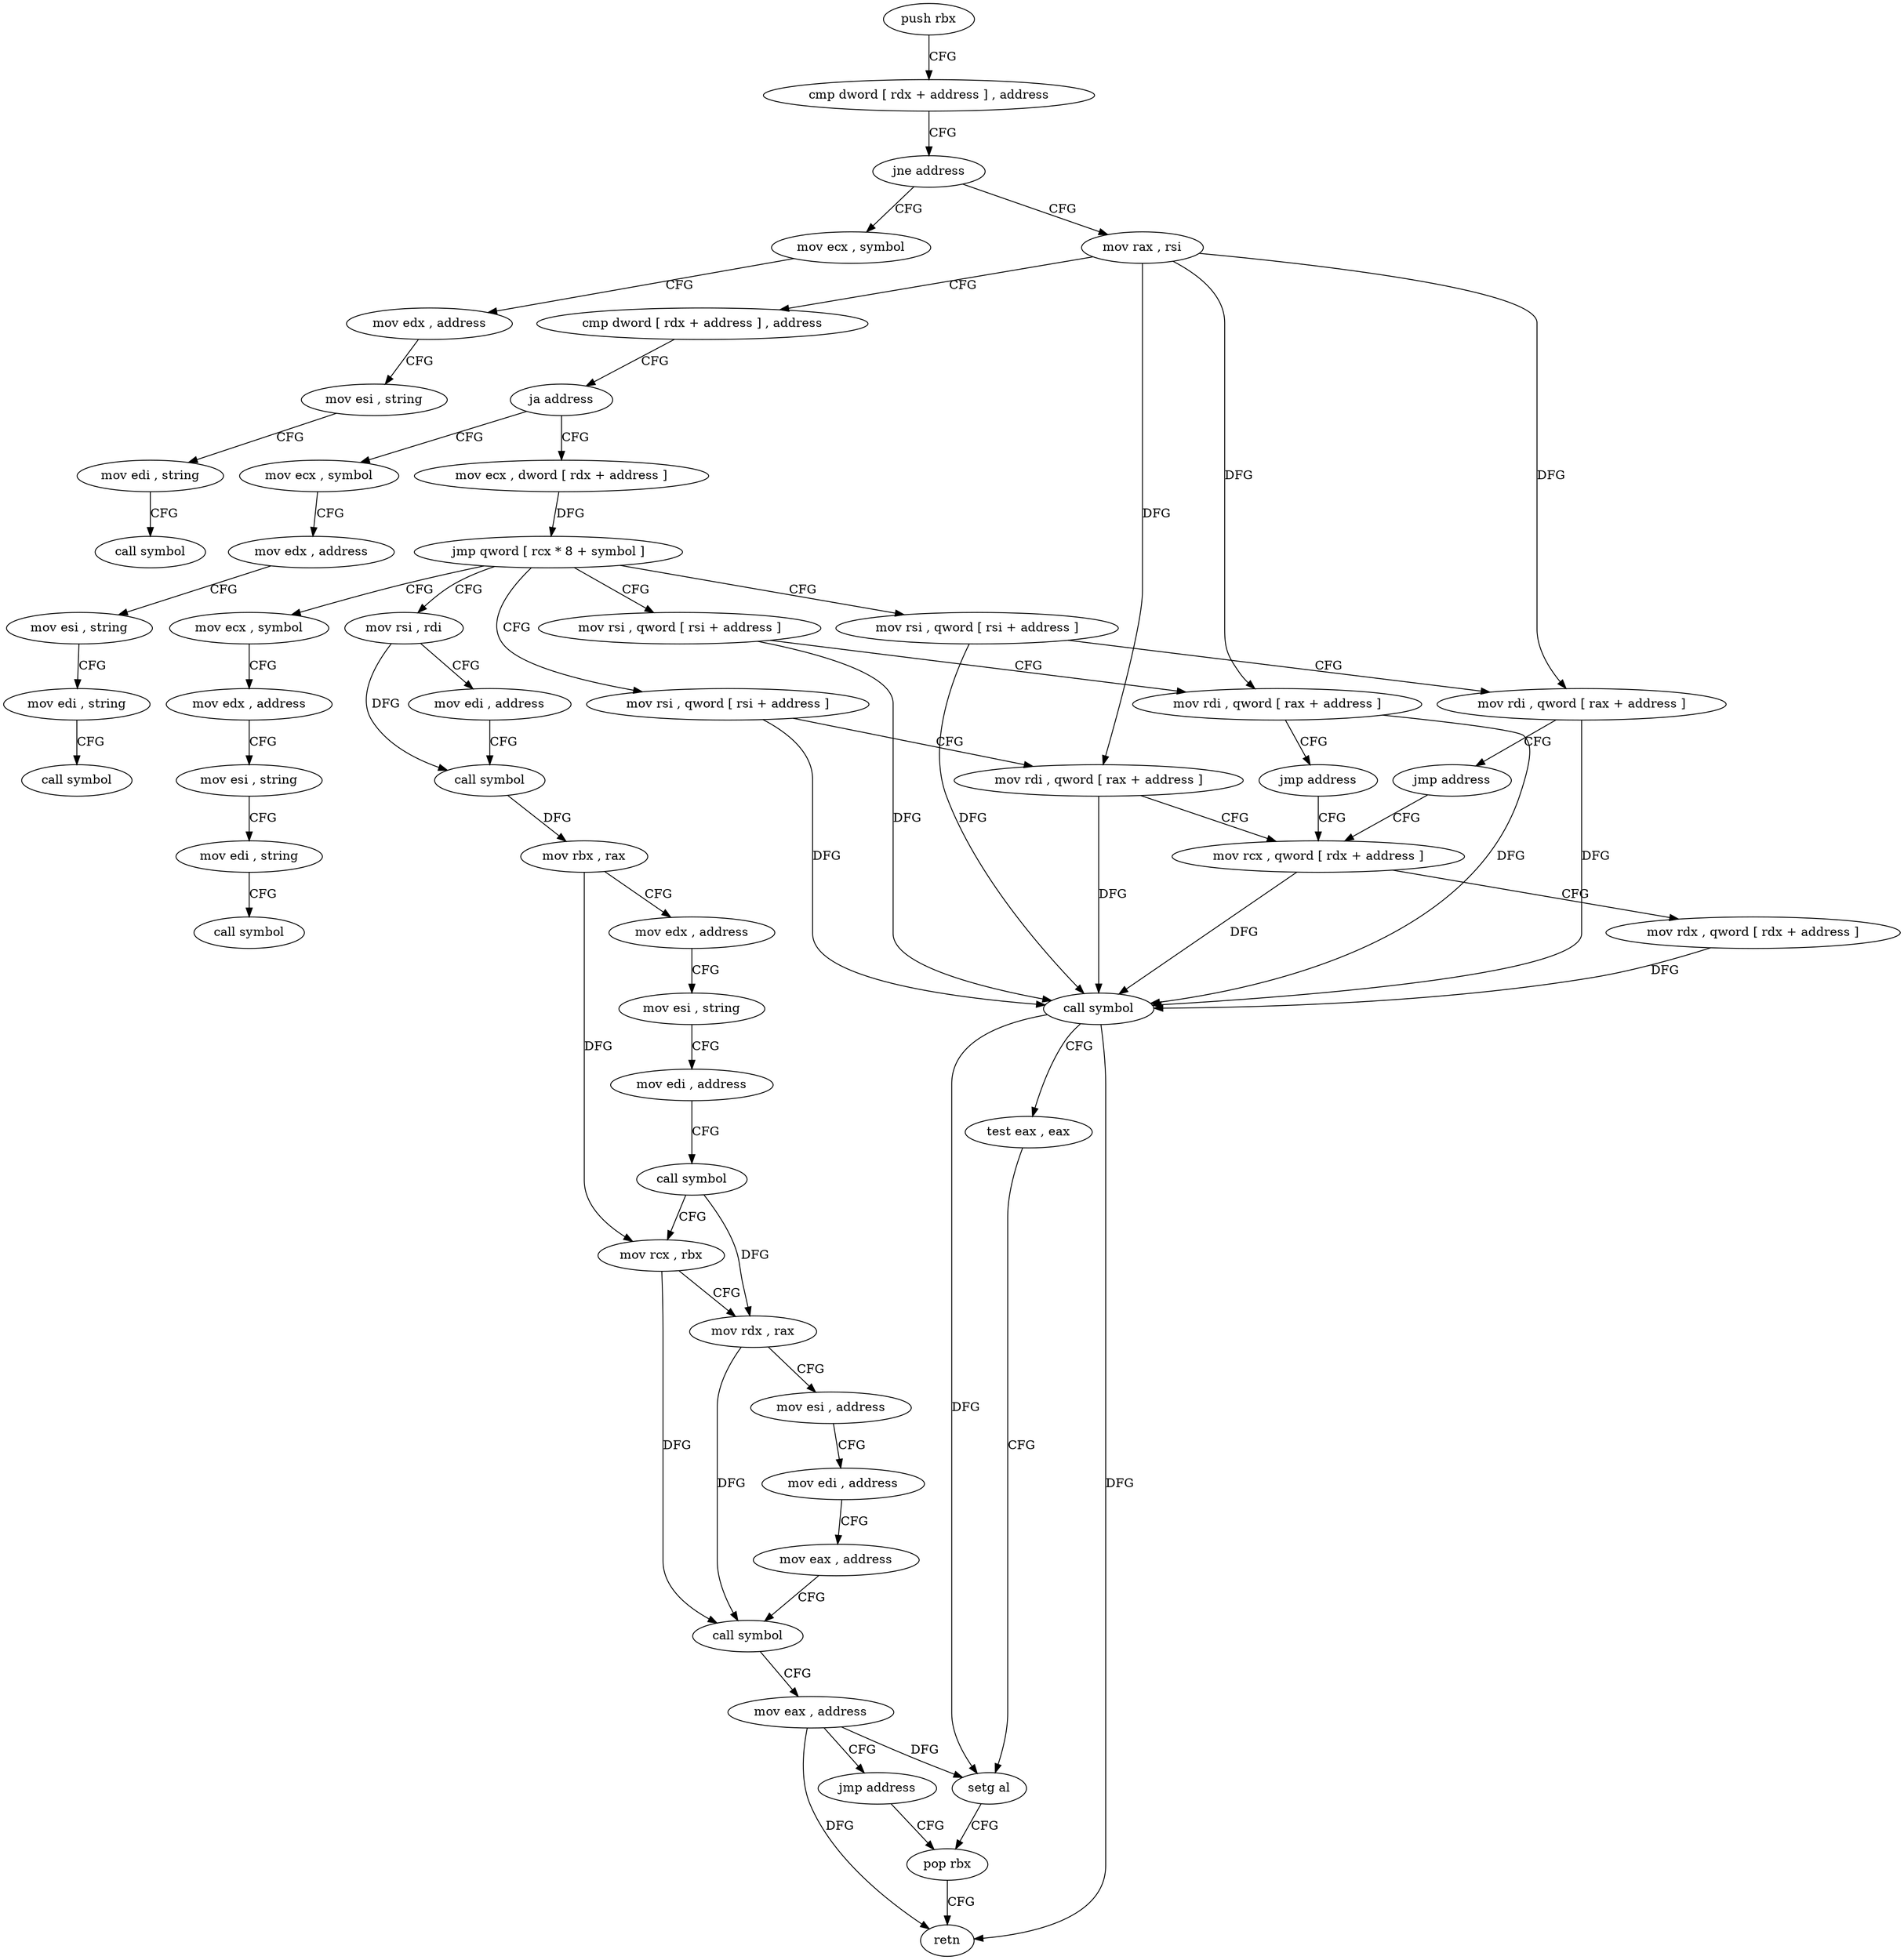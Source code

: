 digraph "func" {
"4214983" [label = "push rbx" ]
"4214984" [label = "cmp dword [ rdx + address ] , address" ]
"4214988" [label = "jne address" ]
"4215013" [label = "mov ecx , symbol" ]
"4214990" [label = "mov rax , rsi" ]
"4215018" [label = "mov edx , address" ]
"4215023" [label = "mov esi , string" ]
"4215028" [label = "mov edi , string" ]
"4215033" [label = "call symbol" ]
"4214993" [label = "cmp dword [ rdx + address ] , address" ]
"4214997" [label = "ja address" ]
"4215180" [label = "mov ecx , symbol" ]
"4215003" [label = "mov ecx , dword [ rdx + address ]" ]
"4215185" [label = "mov edx , address" ]
"4215190" [label = "mov esi , string" ]
"4215195" [label = "mov edi , string" ]
"4215200" [label = "call symbol" ]
"4215006" [label = "jmp qword [ rcx * 8 + symbol ]" ]
"4215038" [label = "mov ecx , symbol" ]
"4215063" [label = "mov rsi , qword [ rsi + address ]" ]
"4215091" [label = "mov rsi , rdi" ]
"4215160" [label = "mov rsi , qword [ rsi + address ]" ]
"4215170" [label = "mov rsi , qword [ rsi + address ]" ]
"4215043" [label = "mov edx , address" ]
"4215048" [label = "mov esi , string" ]
"4215053" [label = "mov edi , string" ]
"4215058" [label = "call symbol" ]
"4215067" [label = "mov rdi , qword [ rax + address ]" ]
"4215071" [label = "mov rcx , qword [ rdx + address ]" ]
"4215094" [label = "mov edi , address" ]
"4215099" [label = "call symbol" ]
"4215104" [label = "mov rbx , rax" ]
"4215107" [label = "mov edx , address" ]
"4215112" [label = "mov esi , string" ]
"4215117" [label = "mov edi , address" ]
"4215122" [label = "call symbol" ]
"4215127" [label = "mov rcx , rbx" ]
"4215130" [label = "mov rdx , rax" ]
"4215133" [label = "mov esi , address" ]
"4215138" [label = "mov edi , address" ]
"4215143" [label = "mov eax , address" ]
"4215148" [label = "call symbol" ]
"4215153" [label = "mov eax , address" ]
"4215158" [label = "jmp address" ]
"4215089" [label = "pop rbx" ]
"4215164" [label = "mov rdi , qword [ rax + address ]" ]
"4215168" [label = "jmp address" ]
"4215174" [label = "mov rdi , qword [ rax + address ]" ]
"4215178" [label = "jmp address" ]
"4215090" [label = "retn" ]
"4215075" [label = "mov rdx , qword [ rdx + address ]" ]
"4215079" [label = "call symbol" ]
"4215084" [label = "test eax , eax" ]
"4215086" [label = "setg al" ]
"4214983" -> "4214984" [ label = "CFG" ]
"4214984" -> "4214988" [ label = "CFG" ]
"4214988" -> "4215013" [ label = "CFG" ]
"4214988" -> "4214990" [ label = "CFG" ]
"4215013" -> "4215018" [ label = "CFG" ]
"4214990" -> "4214993" [ label = "CFG" ]
"4214990" -> "4215067" [ label = "DFG" ]
"4214990" -> "4215164" [ label = "DFG" ]
"4214990" -> "4215174" [ label = "DFG" ]
"4215018" -> "4215023" [ label = "CFG" ]
"4215023" -> "4215028" [ label = "CFG" ]
"4215028" -> "4215033" [ label = "CFG" ]
"4214993" -> "4214997" [ label = "CFG" ]
"4214997" -> "4215180" [ label = "CFG" ]
"4214997" -> "4215003" [ label = "CFG" ]
"4215180" -> "4215185" [ label = "CFG" ]
"4215003" -> "4215006" [ label = "DFG" ]
"4215185" -> "4215190" [ label = "CFG" ]
"4215190" -> "4215195" [ label = "CFG" ]
"4215195" -> "4215200" [ label = "CFG" ]
"4215006" -> "4215038" [ label = "CFG" ]
"4215006" -> "4215063" [ label = "CFG" ]
"4215006" -> "4215091" [ label = "CFG" ]
"4215006" -> "4215160" [ label = "CFG" ]
"4215006" -> "4215170" [ label = "CFG" ]
"4215038" -> "4215043" [ label = "CFG" ]
"4215063" -> "4215067" [ label = "CFG" ]
"4215063" -> "4215079" [ label = "DFG" ]
"4215091" -> "4215094" [ label = "CFG" ]
"4215091" -> "4215099" [ label = "DFG" ]
"4215160" -> "4215164" [ label = "CFG" ]
"4215160" -> "4215079" [ label = "DFG" ]
"4215170" -> "4215174" [ label = "CFG" ]
"4215170" -> "4215079" [ label = "DFG" ]
"4215043" -> "4215048" [ label = "CFG" ]
"4215048" -> "4215053" [ label = "CFG" ]
"4215053" -> "4215058" [ label = "CFG" ]
"4215067" -> "4215071" [ label = "CFG" ]
"4215067" -> "4215079" [ label = "DFG" ]
"4215071" -> "4215075" [ label = "CFG" ]
"4215071" -> "4215079" [ label = "DFG" ]
"4215094" -> "4215099" [ label = "CFG" ]
"4215099" -> "4215104" [ label = "DFG" ]
"4215104" -> "4215107" [ label = "CFG" ]
"4215104" -> "4215127" [ label = "DFG" ]
"4215107" -> "4215112" [ label = "CFG" ]
"4215112" -> "4215117" [ label = "CFG" ]
"4215117" -> "4215122" [ label = "CFG" ]
"4215122" -> "4215127" [ label = "CFG" ]
"4215122" -> "4215130" [ label = "DFG" ]
"4215127" -> "4215130" [ label = "CFG" ]
"4215127" -> "4215148" [ label = "DFG" ]
"4215130" -> "4215133" [ label = "CFG" ]
"4215130" -> "4215148" [ label = "DFG" ]
"4215133" -> "4215138" [ label = "CFG" ]
"4215138" -> "4215143" [ label = "CFG" ]
"4215143" -> "4215148" [ label = "CFG" ]
"4215148" -> "4215153" [ label = "CFG" ]
"4215153" -> "4215158" [ label = "CFG" ]
"4215153" -> "4215086" [ label = "DFG" ]
"4215153" -> "4215090" [ label = "DFG" ]
"4215158" -> "4215089" [ label = "CFG" ]
"4215089" -> "4215090" [ label = "CFG" ]
"4215164" -> "4215168" [ label = "CFG" ]
"4215164" -> "4215079" [ label = "DFG" ]
"4215168" -> "4215071" [ label = "CFG" ]
"4215174" -> "4215178" [ label = "CFG" ]
"4215174" -> "4215079" [ label = "DFG" ]
"4215178" -> "4215071" [ label = "CFG" ]
"4215075" -> "4215079" [ label = "DFG" ]
"4215079" -> "4215084" [ label = "CFG" ]
"4215079" -> "4215086" [ label = "DFG" ]
"4215079" -> "4215090" [ label = "DFG" ]
"4215084" -> "4215086" [ label = "CFG" ]
"4215086" -> "4215089" [ label = "CFG" ]
}
